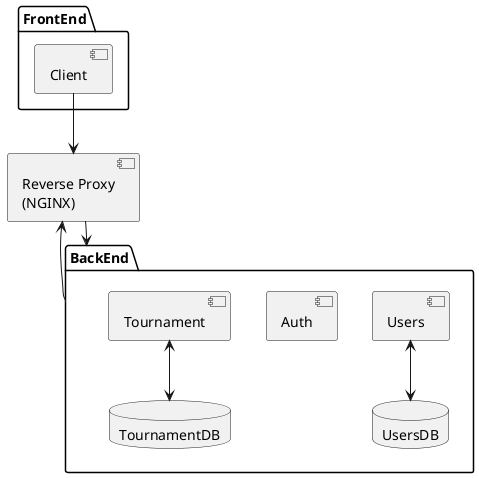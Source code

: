 @startuml

package FrontEnd {
	component [Client]
}

component [Reverse Proxy\n(NGINX)] as RP

package BackEnd {
	component [Users]
	database UsersDB

	component [Auth]

	component [Tournament]
	database TournamentDB
}

Client --> RP
RP --> BackEnd
BackEnd --> RP

Users <--> UsersDB
Tournament <--> TournamentDB

@enduml
